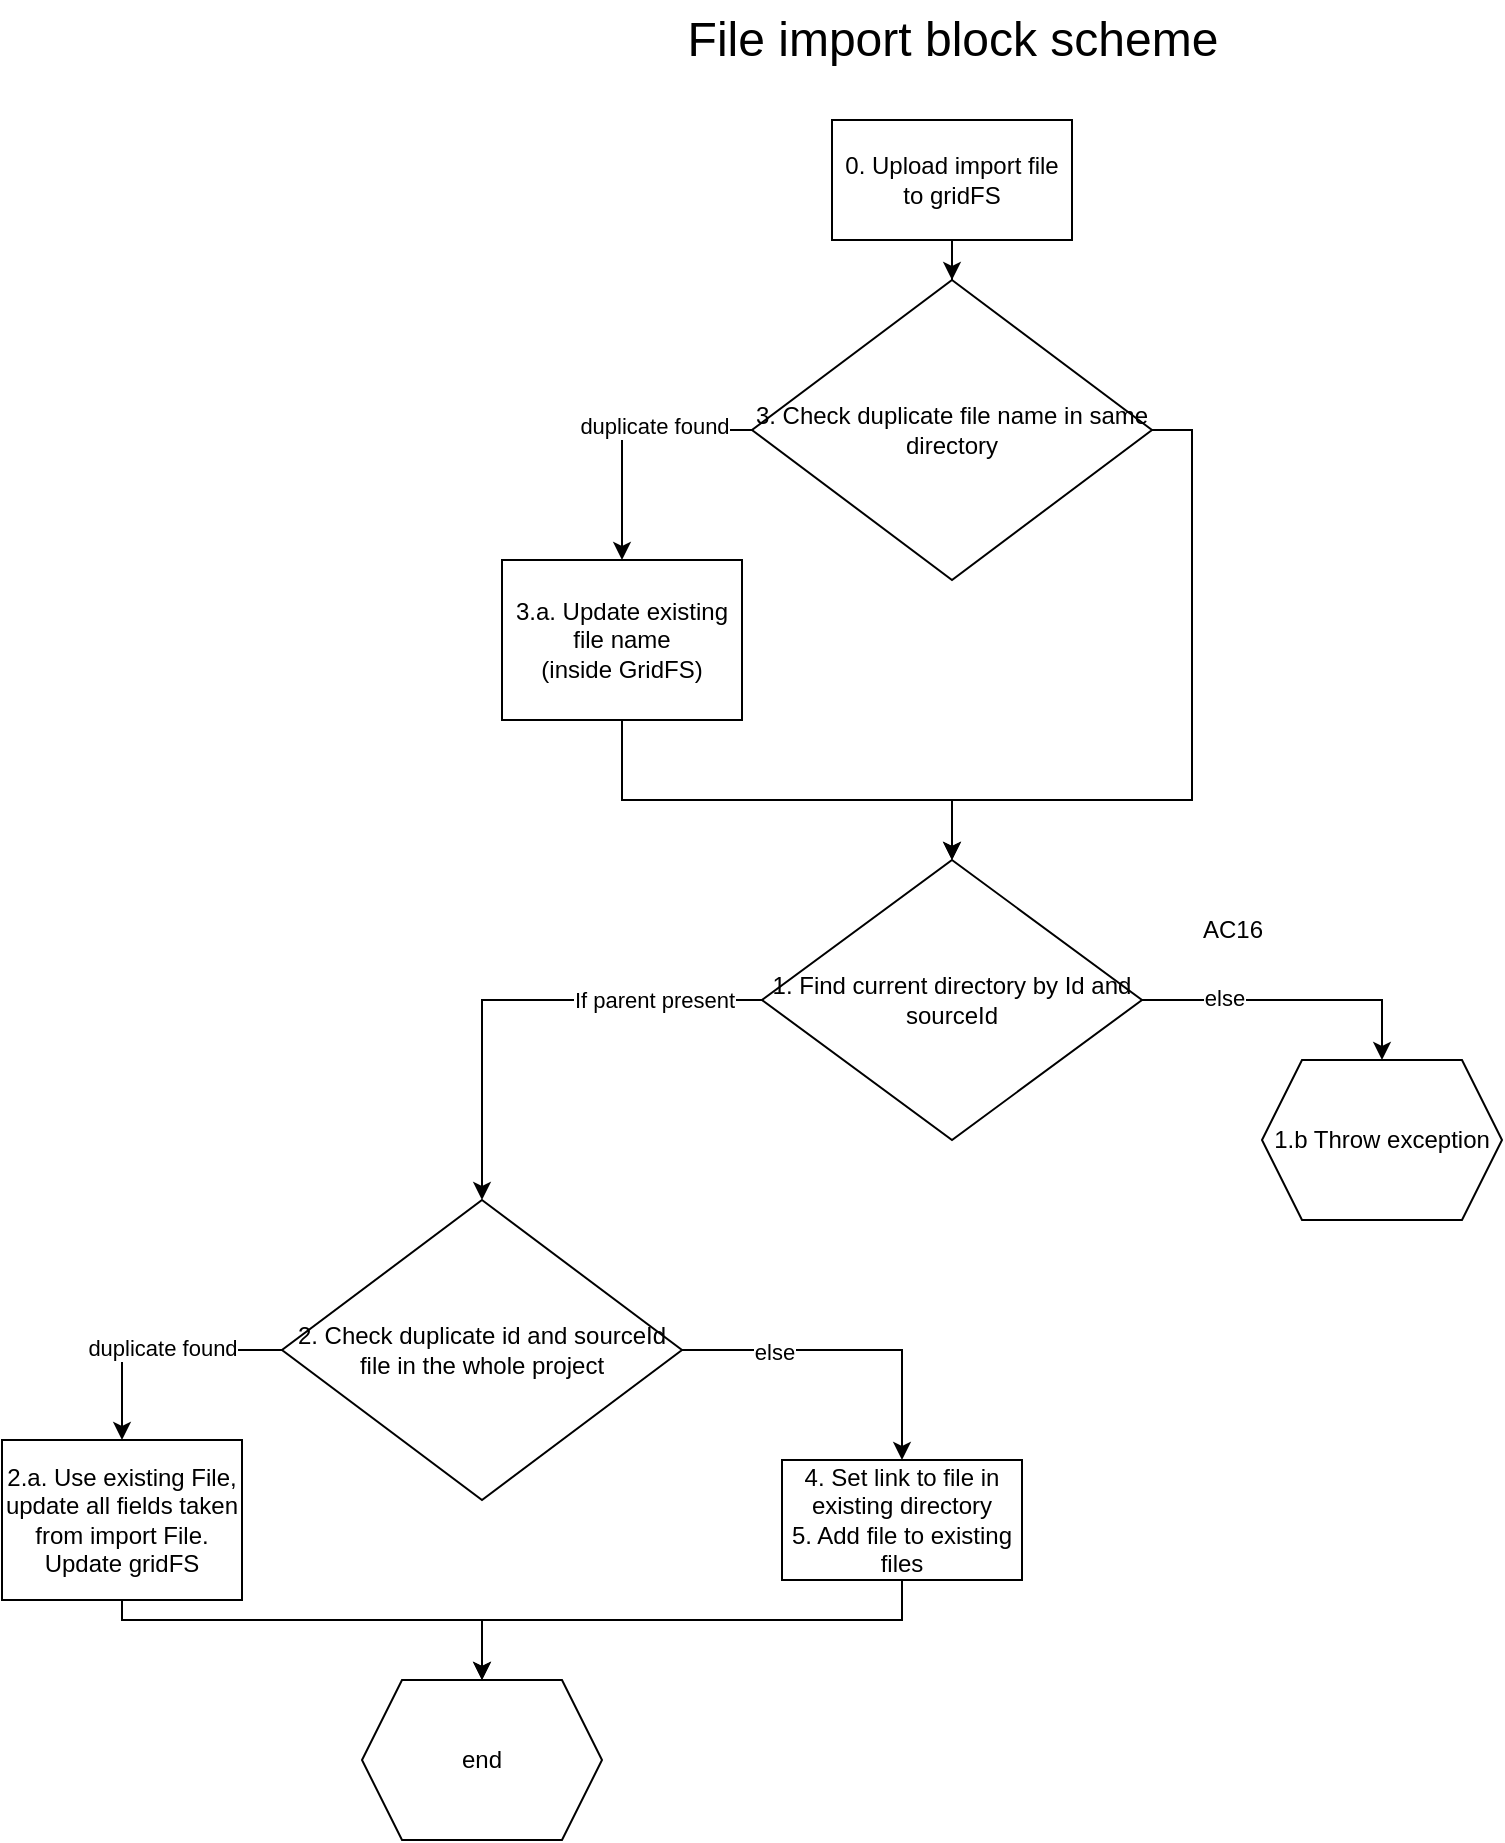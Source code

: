 <mxfile version="25.0.3">
  <diagram name="Page-1" id="va4k0f_nJbWV34mwGtOb">
    <mxGraphModel dx="2924" dy="1098" grid="1" gridSize="10" guides="1" tooltips="1" connect="1" arrows="1" fold="1" page="1" pageScale="1" pageWidth="850" pageHeight="1100" math="0" shadow="0">
      <root>
        <mxCell id="0" />
        <mxCell id="1" parent="0" />
        <mxCell id="Yy6gV7j6i5Dh0S2EMn8l-1" value="1. Find current directory by Id and sourceId" style="rhombus;whiteSpace=wrap;html=1;" parent="1" vertex="1">
          <mxGeometry x="130" y="450" width="190" height="140" as="geometry" />
        </mxCell>
        <mxCell id="Yy6gV7j6i5Dh0S2EMn8l-3" style="edgeStyle=orthogonalEdgeStyle;rounded=0;orthogonalLoop=1;jettySize=auto;html=1;exitX=0;exitY=0.5;exitDx=0;exitDy=0;entryX=0.5;entryY=0;entryDx=0;entryDy=0;" parent="1" source="Yy6gV7j6i5Dh0S2EMn8l-1" target="Yy6gV7j6i5Dh0S2EMn8l-42" edge="1">
          <mxGeometry relative="1" as="geometry">
            <mxPoint x="-70" y="750" as="targetPoint" />
          </mxGeometry>
        </mxCell>
        <mxCell id="Yy6gV7j6i5Dh0S2EMn8l-6" style="edgeStyle=orthogonalEdgeStyle;rounded=0;orthogonalLoop=1;jettySize=auto;html=1;exitX=1;exitY=0.5;exitDx=0;exitDy=0;entryX=0.5;entryY=0;entryDx=0;entryDy=0;" parent="1" source="Yy6gV7j6i5Dh0S2EMn8l-1" target="Yy6gV7j6i5Dh0S2EMn8l-8" edge="1">
          <mxGeometry relative="1" as="geometry" />
        </mxCell>
        <mxCell id="Yy6gV7j6i5Dh0S2EMn8l-7" value="If parent present" style="edgeLabel;html=1;align=center;verticalAlign=middle;resizable=0;points=[];" parent="Yy6gV7j6i5Dh0S2EMn8l-6" vertex="1" connectable="0">
          <mxGeometry x="-0.418" y="1" relative="1" as="geometry">
            <mxPoint x="-288" y="1" as="offset" />
          </mxGeometry>
        </mxCell>
        <mxCell id="Yy6gV7j6i5Dh0S2EMn8l-20" value="else" style="edgeLabel;html=1;align=center;verticalAlign=middle;resizable=0;points=[];" parent="Yy6gV7j6i5Dh0S2EMn8l-6" vertex="1" connectable="0">
          <mxGeometry x="-0.459" y="1" relative="1" as="geometry">
            <mxPoint as="offset" />
          </mxGeometry>
        </mxCell>
        <mxCell id="Yy6gV7j6i5Dh0S2EMn8l-8" value="1.b Throw exception" style="shape=hexagon;perimeter=hexagonPerimeter2;whiteSpace=wrap;html=1;fixedSize=1;" parent="1" vertex="1">
          <mxGeometry x="380" y="550" width="120" height="80" as="geometry" />
        </mxCell>
        <mxCell id="ftbW19NOlMvbrqb5VDTn-8" style="edgeStyle=orthogonalEdgeStyle;rounded=0;orthogonalLoop=1;jettySize=auto;html=1;exitX=0.5;exitY=1;exitDx=0;exitDy=0;entryX=0.5;entryY=0;entryDx=0;entryDy=0;" parent="1" source="Yy6gV7j6i5Dh0S2EMn8l-13" target="IDn4wdJRO2b4xpJ31tN9-12" edge="1">
          <mxGeometry relative="1" as="geometry">
            <Array as="points">
              <mxPoint x="-190" y="830" />
              <mxPoint x="-10" y="830" />
            </Array>
          </mxGeometry>
        </mxCell>
        <mxCell id="Yy6gV7j6i5Dh0S2EMn8l-13" value="2.a. Use existing File, update all fields taken from import File. Update gridFS" style="rounded=0;whiteSpace=wrap;html=1;" parent="1" vertex="1">
          <mxGeometry x="-250" y="740" width="120" height="80" as="geometry" />
        </mxCell>
        <mxCell id="ftbW19NOlMvbrqb5VDTn-4" style="edgeStyle=orthogonalEdgeStyle;rounded=0;orthogonalLoop=1;jettySize=auto;html=1;exitX=0;exitY=0.5;exitDx=0;exitDy=0;entryX=0.5;entryY=0;entryDx=0;entryDy=0;" parent="1" source="Yy6gV7j6i5Dh0S2EMn8l-42" target="Yy6gV7j6i5Dh0S2EMn8l-13" edge="1">
          <mxGeometry relative="1" as="geometry" />
        </mxCell>
        <mxCell id="ftbW19NOlMvbrqb5VDTn-5" value="duplicate found" style="edgeLabel;html=1;align=center;verticalAlign=middle;resizable=0;points=[];" parent="ftbW19NOlMvbrqb5VDTn-4" vertex="1" connectable="0">
          <mxGeometry x="-0.04" y="-1" relative="1" as="geometry">
            <mxPoint as="offset" />
          </mxGeometry>
        </mxCell>
        <mxCell id="Yy6gV7j6i5Dh0S2EMn8l-42" value="2. Check duplicate id and sourceId file in the whole project" style="rhombus;whiteSpace=wrap;html=1;" parent="1" vertex="1">
          <mxGeometry x="-110" y="620" width="200" height="150" as="geometry" />
        </mxCell>
        <mxCell id="Yy6gV7j6i5Dh0S2EMn8l-47" value="File import block scheme" style="text;html=1;align=center;verticalAlign=middle;resizable=0;points=[];autosize=1;strokeColor=none;fillColor=none;fontSize=24;" parent="1" vertex="1">
          <mxGeometry x="80" y="20" width="290" height="40" as="geometry" />
        </mxCell>
        <mxCell id="IDn4wdJRO2b4xpJ31tN9-5" value="AC16" style="text;html=1;align=center;verticalAlign=middle;resizable=0;points=[];autosize=1;strokeColor=none;fillColor=none;" parent="1" vertex="1">
          <mxGeometry x="340" y="470" width="50" height="30" as="geometry" />
        </mxCell>
        <mxCell id="IDn4wdJRO2b4xpJ31tN9-12" value="end" style="shape=hexagon;perimeter=hexagonPerimeter2;whiteSpace=wrap;html=1;fixedSize=1;" parent="1" vertex="1">
          <mxGeometry x="-70" y="860" width="120" height="80" as="geometry" />
        </mxCell>
        <mxCell id="WRiFMVYrs_YTzSIGAjRq-9" value="" style="edgeStyle=orthogonalEdgeStyle;rounded=0;orthogonalLoop=1;jettySize=auto;html=1;" edge="1" parent="1" source="ftbW19NOlMvbrqb5VDTn-1" target="WRiFMVYrs_YTzSIGAjRq-8">
          <mxGeometry relative="1" as="geometry" />
        </mxCell>
        <mxCell id="ftbW19NOlMvbrqb5VDTn-1" value="0. Upload import file to gridFS" style="rounded=0;whiteSpace=wrap;html=1;" parent="1" vertex="1">
          <mxGeometry x="165" y="80" width="120" height="60" as="geometry" />
        </mxCell>
        <mxCell id="ftbW19NOlMvbrqb5VDTn-15" style="edgeStyle=orthogonalEdgeStyle;rounded=0;orthogonalLoop=1;jettySize=auto;html=1;exitX=0.5;exitY=1;exitDx=0;exitDy=0;entryX=0.5;entryY=0;entryDx=0;entryDy=0;" parent="1" source="ftbW19NOlMvbrqb5VDTn-9" target="IDn4wdJRO2b4xpJ31tN9-12" edge="1">
          <mxGeometry relative="1" as="geometry">
            <Array as="points">
              <mxPoint x="200" y="830" />
              <mxPoint x="-10" y="830" />
            </Array>
          </mxGeometry>
        </mxCell>
        <mxCell id="ftbW19NOlMvbrqb5VDTn-9" value="4. Set link to file in existing directory&lt;br&gt;5. Add file to existing files" style="rounded=0;whiteSpace=wrap;html=1;" parent="1" vertex="1">
          <mxGeometry x="140" y="750" width="120" height="60" as="geometry" />
        </mxCell>
        <mxCell id="WRiFMVYrs_YTzSIGAjRq-1" style="edgeStyle=orthogonalEdgeStyle;rounded=0;orthogonalLoop=1;jettySize=auto;html=1;exitX=0.5;exitY=1;exitDx=0;exitDy=0;entryX=0.5;entryY=0;entryDx=0;entryDy=0;" edge="1" parent="1" source="WRiFMVYrs_YTzSIGAjRq-2">
          <mxGeometry relative="1" as="geometry">
            <Array as="points">
              <mxPoint x="60" y="420" />
              <mxPoint x="225" y="420" />
            </Array>
            <mxPoint x="225" y="450" as="targetPoint" />
          </mxGeometry>
        </mxCell>
        <mxCell id="WRiFMVYrs_YTzSIGAjRq-2" value="3.a. Update existing file name&lt;div&gt;(inside GridFS)&lt;/div&gt;" style="rounded=0;whiteSpace=wrap;html=1;" vertex="1" parent="1">
          <mxGeometry y="300" width="120" height="80" as="geometry" />
        </mxCell>
        <mxCell id="WRiFMVYrs_YTzSIGAjRq-3" style="edgeStyle=orthogonalEdgeStyle;rounded=0;orthogonalLoop=1;jettySize=auto;html=1;exitX=1;exitY=0.5;exitDx=0;exitDy=0;entryX=0.5;entryY=0;entryDx=0;entryDy=0;" edge="1" parent="1" target="ftbW19NOlMvbrqb5VDTn-9" source="Yy6gV7j6i5Dh0S2EMn8l-42">
          <mxGeometry relative="1" as="geometry">
            <mxPoint x="100" y="705" as="sourcePoint" />
            <mxPoint x="210" y="740" as="targetPoint" />
          </mxGeometry>
        </mxCell>
        <mxCell id="WRiFMVYrs_YTzSIGAjRq-4" value="else" style="edgeLabel;html=1;align=center;verticalAlign=middle;resizable=0;points=[];" vertex="1" connectable="0" parent="WRiFMVYrs_YTzSIGAjRq-3">
          <mxGeometry x="-0.448" y="-1" relative="1" as="geometry">
            <mxPoint as="offset" />
          </mxGeometry>
        </mxCell>
        <mxCell id="WRiFMVYrs_YTzSIGAjRq-5" style="edgeStyle=orthogonalEdgeStyle;rounded=0;orthogonalLoop=1;jettySize=auto;html=1;exitX=0;exitY=0.5;exitDx=0;exitDy=0;entryX=0.5;entryY=0;entryDx=0;entryDy=0;" edge="1" parent="1" source="WRiFMVYrs_YTzSIGAjRq-8" target="WRiFMVYrs_YTzSIGAjRq-2">
          <mxGeometry relative="1" as="geometry" />
        </mxCell>
        <mxCell id="WRiFMVYrs_YTzSIGAjRq-6" value="duplicate found" style="edgeLabel;html=1;align=center;verticalAlign=middle;resizable=0;points=[];" vertex="1" connectable="0" parent="WRiFMVYrs_YTzSIGAjRq-5">
          <mxGeometry x="-0.244" y="-2" relative="1" as="geometry">
            <mxPoint as="offset" />
          </mxGeometry>
        </mxCell>
        <mxCell id="WRiFMVYrs_YTzSIGAjRq-7" style="edgeStyle=orthogonalEdgeStyle;rounded=0;orthogonalLoop=1;jettySize=auto;html=1;exitX=1;exitY=0.5;exitDx=0;exitDy=0;entryX=0.5;entryY=0;entryDx=0;entryDy=0;" edge="1" parent="1" source="WRiFMVYrs_YTzSIGAjRq-8" target="Yy6gV7j6i5Dh0S2EMn8l-1">
          <mxGeometry relative="1" as="geometry">
            <Array as="points">
              <mxPoint x="345" y="235" />
              <mxPoint x="345" y="420" />
              <mxPoint x="225" y="420" />
            </Array>
            <mxPoint x="225" y="450" as="targetPoint" />
          </mxGeometry>
        </mxCell>
        <mxCell id="WRiFMVYrs_YTzSIGAjRq-8" value="3. Check duplicate file name in same directory" style="rhombus;whiteSpace=wrap;html=1;" vertex="1" parent="1">
          <mxGeometry x="125" y="160" width="200" height="150" as="geometry" />
        </mxCell>
      </root>
    </mxGraphModel>
  </diagram>
</mxfile>
